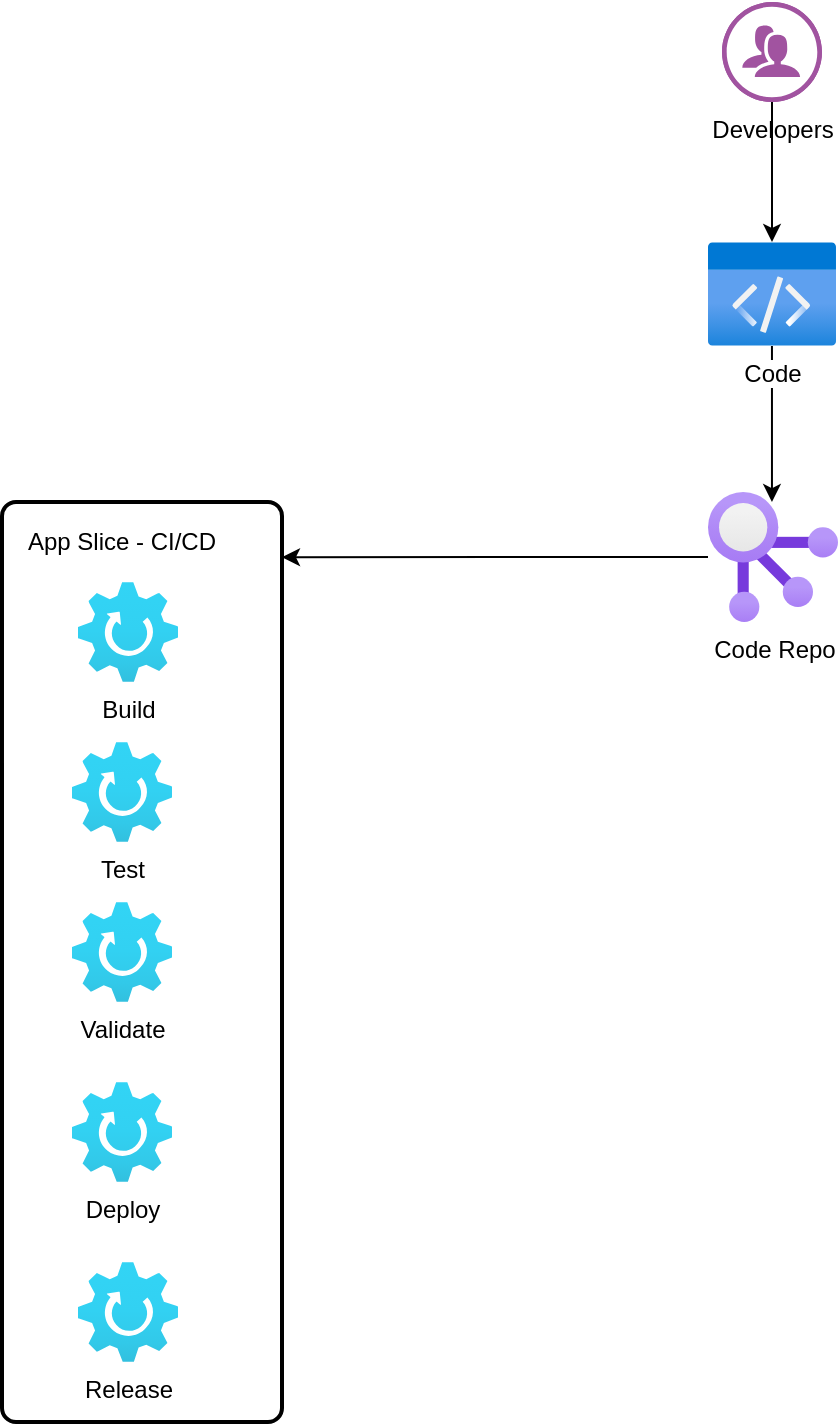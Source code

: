 <mxfile version="13.8.1" type="github">
  <diagram id="gNEncinw4pv7p97WwHMH" name="Page-1">
    <mxGraphModel dx="1460" dy="624" grid="1" gridSize="10" guides="1" tooltips="1" connect="1" arrows="1" fold="1" page="1" pageScale="1" pageWidth="850" pageHeight="1100" math="0" shadow="0">
      <root>
        <mxCell id="0" />
        <mxCell id="1" parent="0" />
        <mxCell id="ztYITYpNCJNHEoaw5Kxi-1" value="" style="rounded=1;whiteSpace=wrap;html=1;absoluteArcSize=1;arcSize=14;strokeWidth=2;" vertex="1" parent="1">
          <mxGeometry x="160" y="280" width="140" height="460" as="geometry" />
        </mxCell>
        <mxCell id="ztYITYpNCJNHEoaw5Kxi-2" value="App Slice - CI/CD" style="text;html=1;strokeColor=none;fillColor=none;align=center;verticalAlign=middle;whiteSpace=wrap;rounded=0;" vertex="1" parent="1">
          <mxGeometry x="170" y="290" width="100" height="20" as="geometry" />
        </mxCell>
        <mxCell id="ztYITYpNCJNHEoaw5Kxi-3" value="Build" style="aspect=fixed;html=1;points=[];align=center;image;fontSize=12;image=img/lib/azure2/general/Gear.svg;" vertex="1" parent="1">
          <mxGeometry x="198" y="320" width="50" height="50" as="geometry" />
        </mxCell>
        <mxCell id="ztYITYpNCJNHEoaw5Kxi-4" value="Test" style="aspect=fixed;html=1;points=[];align=center;image;fontSize=12;image=img/lib/azure2/general/Gear.svg;imageBackground=#ffffff;" vertex="1" parent="1">
          <mxGeometry x="195" y="400" width="50" height="50" as="geometry" />
        </mxCell>
        <mxCell id="ztYITYpNCJNHEoaw5Kxi-5" value="Validate&lt;br&gt;" style="aspect=fixed;html=1;points=[];align=center;image;fontSize=12;image=img/lib/azure2/general/Gear.svg;" vertex="1" parent="1">
          <mxGeometry x="195" y="480" width="50" height="50" as="geometry" />
        </mxCell>
        <mxCell id="ztYITYpNCJNHEoaw5Kxi-7" value="Deploy" style="aspect=fixed;html=1;points=[];align=center;image;fontSize=12;image=img/lib/azure2/general/Gear.svg;" vertex="1" parent="1">
          <mxGeometry x="195" y="570" width="50" height="50" as="geometry" />
        </mxCell>
        <mxCell id="ztYITYpNCJNHEoaw5Kxi-8" value="Release" style="aspect=fixed;html=1;points=[];align=center;image;fontSize=12;image=img/lib/azure2/general/Gear.svg;" vertex="1" parent="1">
          <mxGeometry x="198" y="660" width="50" height="50" as="geometry" />
        </mxCell>
        <mxCell id="ztYITYpNCJNHEoaw5Kxi-14" style="edgeStyle=orthogonalEdgeStyle;rounded=0;orthogonalLoop=1;jettySize=auto;html=1;entryX=1;entryY=0.06;entryDx=0;entryDy=0;entryPerimeter=0;" edge="1" parent="1" source="ztYITYpNCJNHEoaw5Kxi-9" target="ztYITYpNCJNHEoaw5Kxi-1">
          <mxGeometry relative="1" as="geometry" />
        </mxCell>
        <mxCell id="ztYITYpNCJNHEoaw5Kxi-9" value="Code Repo" style="aspect=fixed;html=1;points=[];align=center;image;fontSize=12;image=img/lib/azure2/general/TFS_VC_Repository.svg;" vertex="1" parent="1">
          <mxGeometry x="513" y="275" width="65" height="65" as="geometry" />
        </mxCell>
        <mxCell id="ztYITYpNCJNHEoaw5Kxi-13" style="edgeStyle=orthogonalEdgeStyle;rounded=0;orthogonalLoop=1;jettySize=auto;html=1;entryX=0.492;entryY=0.077;entryDx=0;entryDy=0;entryPerimeter=0;" edge="1" parent="1" source="ztYITYpNCJNHEoaw5Kxi-10" target="ztYITYpNCJNHEoaw5Kxi-9">
          <mxGeometry relative="1" as="geometry" />
        </mxCell>
        <mxCell id="ztYITYpNCJNHEoaw5Kxi-10" value="Code" style="aspect=fixed;html=1;points=[];align=center;image;fontSize=12;image=img/lib/azure2/general/Code.svg;" vertex="1" parent="1">
          <mxGeometry x="513" y="150" width="64" height="52" as="geometry" />
        </mxCell>
        <mxCell id="ztYITYpNCJNHEoaw5Kxi-12" style="edgeStyle=orthogonalEdgeStyle;rounded=0;orthogonalLoop=1;jettySize=auto;html=1;" edge="1" parent="1" source="ztYITYpNCJNHEoaw5Kxi-11" target="ztYITYpNCJNHEoaw5Kxi-10">
          <mxGeometry relative="1" as="geometry" />
        </mxCell>
        <mxCell id="ztYITYpNCJNHEoaw5Kxi-11" value="Developers" style="verticalLabelPosition=bottom;html=1;fillColor=#A153A0;strokeColor=#ffffff;verticalAlign=top;align=center;points=[[0,0.5,0],[0.125,0.25,0],[0.25,0,0],[0.5,0,0],[0.75,0,0],[0.875,0.25,0],[1,0.5,0],[0.875,0.75,0],[0.75,1,0],[0.5,1,0],[0.125,0.75,0]];pointerEvents=1;shape=mxgraph.cisco_safe.compositeIcon;bgIcon=ellipse;resIcon=mxgraph.cisco_safe.design.users;" vertex="1" parent="1">
          <mxGeometry x="520" y="30" width="50" height="50" as="geometry" />
        </mxCell>
      </root>
    </mxGraphModel>
  </diagram>
</mxfile>
